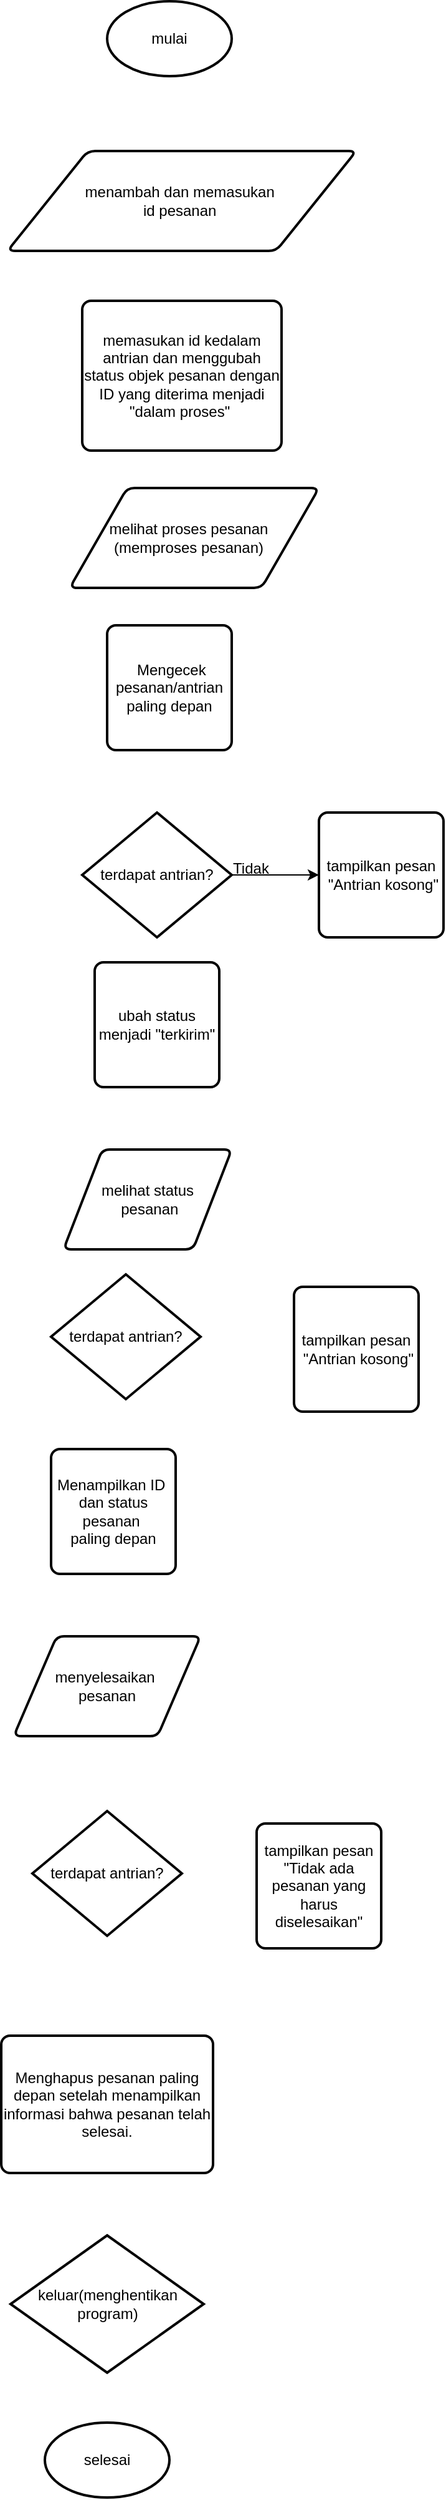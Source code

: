 <mxfile version="24.7.17">
  <diagram name="Halaman-1" id="aCdSIoyGZyg0aapa_b-c">
    <mxGraphModel dx="1444" dy="764" grid="1" gridSize="10" guides="1" tooltips="1" connect="1" arrows="1" fold="1" page="1" pageScale="1" pageWidth="850" pageHeight="1100" math="0" shadow="0">
      <root>
        <mxCell id="0" />
        <mxCell id="1" parent="0" />
        <mxCell id="twHCCxjceD1nfkposxcJ-1" value="mulai" style="strokeWidth=2;html=1;shape=mxgraph.flowchart.start_1;whiteSpace=wrap;" vertex="1" parent="1">
          <mxGeometry x="360" y="170" width="100" height="60" as="geometry" />
        </mxCell>
        <mxCell id="twHCCxjceD1nfkposxcJ-2" value="menambah dan&amp;nbsp;&lt;span style=&quot;background-color: initial;&quot;&gt;memasukan&amp;nbsp;&lt;/span&gt;&lt;div&gt;&lt;span style=&quot;background-color: initial;&quot;&gt;id pesanan&amp;nbsp;&lt;/span&gt;&lt;/div&gt;" style="shape=parallelogram;html=1;strokeWidth=2;perimeter=parallelogramPerimeter;whiteSpace=wrap;rounded=1;arcSize=12;size=0.23;" vertex="1" parent="1">
          <mxGeometry x="280" y="290" width="280" height="80" as="geometry" />
        </mxCell>
        <mxCell id="twHCCxjceD1nfkposxcJ-3" value="memasukan id kedalam antrian dan menggubah status objek pesanan dengan ID yang diterima menjadi &quot;dalam proses&quot;&amp;nbsp;" style="rounded=1;whiteSpace=wrap;html=1;absoluteArcSize=1;arcSize=14;strokeWidth=2;" vertex="1" parent="1">
          <mxGeometry x="340" y="410" width="160" height="120" as="geometry" />
        </mxCell>
        <mxCell id="twHCCxjceD1nfkposxcJ-4" value="" style="shape=parallelogram;html=1;strokeWidth=2;perimeter=parallelogramPerimeter;whiteSpace=wrap;rounded=1;arcSize=12;size=0.23;" vertex="1" parent="1">
          <mxGeometry x="330" y="560" width="200" height="80" as="geometry" />
        </mxCell>
        <mxCell id="twHCCxjceD1nfkposxcJ-5" value="melihat&amp;nbsp;&lt;span style=&quot;background-color: initial;&quot;&gt;proses pesanan&lt;/span&gt;&lt;div&gt;(memproses pesanan)&lt;/div&gt;" style="text;html=1;align=center;verticalAlign=middle;resizable=0;points=[];autosize=1;strokeColor=none;fillColor=none;" vertex="1" parent="1">
          <mxGeometry x="350" y="580" width="150" height="40" as="geometry" />
        </mxCell>
        <mxCell id="twHCCxjceD1nfkposxcJ-8" value="&amp;nbsp;Mengecek pesanan/antrian paling depan" style="rounded=1;whiteSpace=wrap;html=1;absoluteArcSize=1;arcSize=14;strokeWidth=2;" vertex="1" parent="1">
          <mxGeometry x="360" y="670" width="100" height="100" as="geometry" />
        </mxCell>
        <mxCell id="twHCCxjceD1nfkposxcJ-11" style="edgeStyle=orthogonalEdgeStyle;rounded=0;orthogonalLoop=1;jettySize=auto;html=1;" edge="1" parent="1" source="twHCCxjceD1nfkposxcJ-9">
          <mxGeometry relative="1" as="geometry">
            <mxPoint x="530" y="870" as="targetPoint" />
          </mxGeometry>
        </mxCell>
        <mxCell id="twHCCxjceD1nfkposxcJ-9" value="terdapat antrian?" style="strokeWidth=2;html=1;shape=mxgraph.flowchart.decision;whiteSpace=wrap;" vertex="1" parent="1">
          <mxGeometry x="340" y="820" width="120" height="100" as="geometry" />
        </mxCell>
        <mxCell id="twHCCxjceD1nfkposxcJ-13" value="Tidak" style="text;html=1;align=center;verticalAlign=middle;resizable=0;points=[];autosize=1;strokeColor=none;fillColor=none;" vertex="1" parent="1">
          <mxGeometry x="450" y="850" width="50" height="30" as="geometry" />
        </mxCell>
        <mxCell id="twHCCxjceD1nfkposxcJ-18" value="melihat status&lt;div&gt;&amp;nbsp;pesanan&lt;/div&gt;" style="shape=parallelogram;html=1;strokeWidth=2;perimeter=parallelogramPerimeter;whiteSpace=wrap;rounded=1;arcSize=12;size=0.23;" vertex="1" parent="1">
          <mxGeometry x="325" y="1090" width="135" height="80" as="geometry" />
        </mxCell>
        <mxCell id="twHCCxjceD1nfkposxcJ-19" value="Menghapus pesanan paling depan&amp;nbsp;setelah menampilkan informasi bahwa pesanan telah selesai." style="rounded=1;whiteSpace=wrap;html=1;absoluteArcSize=1;arcSize=14;strokeWidth=2;" vertex="1" parent="1">
          <mxGeometry x="275" y="1800" width="170" height="110" as="geometry" />
        </mxCell>
        <mxCell id="twHCCxjceD1nfkposxcJ-20" value="terdapat antrian?" style="strokeWidth=2;html=1;shape=mxgraph.flowchart.decision;whiteSpace=wrap;" vertex="1" parent="1">
          <mxGeometry x="315" y="1190" width="120" height="100" as="geometry" />
        </mxCell>
        <mxCell id="twHCCxjceD1nfkposxcJ-23" value="menyelesaikan&amp;nbsp;&lt;div&gt;pesanan&lt;/div&gt;" style="shape=parallelogram;html=1;strokeWidth=2;perimeter=parallelogramPerimeter;whiteSpace=wrap;rounded=1;arcSize=12;size=0.23;" vertex="1" parent="1">
          <mxGeometry x="285" y="1480" width="150" height="80" as="geometry" />
        </mxCell>
        <mxCell id="twHCCxjceD1nfkposxcJ-24" value="Menampilkan ID&amp;nbsp;&lt;div&gt;dan status pesanan&amp;nbsp;&lt;/div&gt;&lt;div&gt;paling depan&lt;/div&gt;" style="rounded=1;whiteSpace=wrap;html=1;absoluteArcSize=1;arcSize=14;strokeWidth=2;" vertex="1" parent="1">
          <mxGeometry x="315" y="1330" width="100" height="100" as="geometry" />
        </mxCell>
        <mxCell id="twHCCxjceD1nfkposxcJ-25" value="&lt;span style=&quot;text-wrap: nowrap;&quot;&gt;tampilkan pesan&lt;/span&gt;&lt;div style=&quot;text-wrap: nowrap;&quot;&gt;&amp;nbsp;&quot;Antrian kosong&quot;&lt;/div&gt;" style="rounded=1;whiteSpace=wrap;html=1;absoluteArcSize=1;arcSize=14;strokeWidth=2;" vertex="1" parent="1">
          <mxGeometry x="510" y="1200" width="100" height="100" as="geometry" />
        </mxCell>
        <mxCell id="twHCCxjceD1nfkposxcJ-26" value="&lt;span style=&quot;text-wrap: nowrap;&quot;&gt;tampilkan pesan&lt;/span&gt;&lt;div style=&quot;text-wrap: nowrap;&quot;&gt;&amp;nbsp;&quot;Antrian kosong&quot;&lt;/div&gt;" style="rounded=1;whiteSpace=wrap;html=1;absoluteArcSize=1;arcSize=14;strokeWidth=2;" vertex="1" parent="1">
          <mxGeometry x="530" y="820" width="100" height="100" as="geometry" />
        </mxCell>
        <mxCell id="twHCCxjceD1nfkposxcJ-27" value="ubah status menjadi &quot;terkirim&quot;" style="rounded=1;whiteSpace=wrap;html=1;absoluteArcSize=1;arcSize=14;strokeWidth=2;" vertex="1" parent="1">
          <mxGeometry x="350" y="940" width="100" height="100" as="geometry" />
        </mxCell>
        <mxCell id="twHCCxjceD1nfkposxcJ-29" value="terdapat antrian?" style="strokeWidth=2;html=1;shape=mxgraph.flowchart.decision;whiteSpace=wrap;" vertex="1" parent="1">
          <mxGeometry x="300" y="1620" width="120" height="100" as="geometry" />
        </mxCell>
        <mxCell id="twHCCxjceD1nfkposxcJ-30" value="tampilkan pesan &quot;Tidak ada pesanan yang harus diselesaikan&quot;" style="rounded=1;whiteSpace=wrap;html=1;absoluteArcSize=1;arcSize=14;strokeWidth=2;" vertex="1" parent="1">
          <mxGeometry x="480" y="1630" width="100" height="100" as="geometry" />
        </mxCell>
        <mxCell id="twHCCxjceD1nfkposxcJ-31" value="keluar(menghentikan program)" style="strokeWidth=2;html=1;shape=mxgraph.flowchart.decision;whiteSpace=wrap;" vertex="1" parent="1">
          <mxGeometry x="282.5" y="1960" width="155" height="110" as="geometry" />
        </mxCell>
        <mxCell id="twHCCxjceD1nfkposxcJ-32" value="selesai" style="strokeWidth=2;html=1;shape=mxgraph.flowchart.start_1;whiteSpace=wrap;" vertex="1" parent="1">
          <mxGeometry x="310" y="2110" width="100" height="60" as="geometry" />
        </mxCell>
      </root>
    </mxGraphModel>
  </diagram>
</mxfile>
